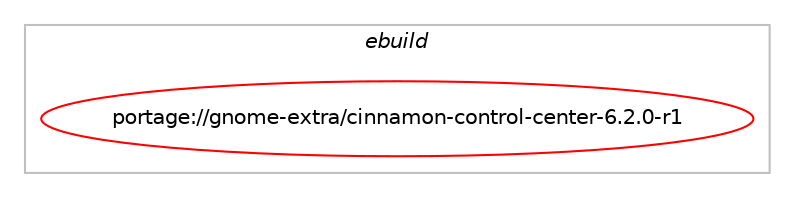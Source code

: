 digraph prolog {

# *************
# Graph options
# *************

newrank=true;
concentrate=true;
compound=true;
graph [rankdir=LR,fontname=Helvetica,fontsize=10,ranksep=1.5];#, ranksep=2.5, nodesep=0.2];
edge  [arrowhead=vee];
node  [fontname=Helvetica,fontsize=10];

# **********
# The ebuild
# **********

subgraph cluster_leftcol {
color=gray;
label=<<i>ebuild</i>>;
id [label="portage://gnome-extra/cinnamon-control-center-6.2.0-r1", color=red, width=4, href="../gnome-extra/cinnamon-control-center-6.2.0-r1.svg"];
}

# ****************
# The dependencies
# ****************

subgraph cluster_midcol {
color=gray;
label=<<i>dependencies</i>>;
subgraph cluster_compile {
fillcolor="#eeeeee";
style=filled;
label=<<i>compile</i>>;
# *** BEGIN UNKNOWN DEPENDENCY TYPE (TODO) ***
# id -> equal(use_conditional_group(positive,colord,portage://gnome-extra/cinnamon-control-center-6.2.0-r1,[package_dependency(portage://gnome-extra/cinnamon-control-center-6.2.0-r1,install,no,x11-misc,colord,greaterequal,[0.1.14,,,0.1.14],[slot(0),equal],[])]))
# *** END UNKNOWN DEPENDENCY TYPE (TODO) ***

# *** BEGIN UNKNOWN DEPENDENCY TYPE (TODO) ***
# id -> equal(use_conditional_group(positive,input_devices_wacom,portage://gnome-extra/cinnamon-control-center-6.2.0-r1,[package_dependency(portage://gnome-extra/cinnamon-control-center-6.2.0-r1,install,no,dev-libs,libwacom,greaterequal,[0.7,,,0.7],any_same_slot,[]),package_dependency(portage://gnome-extra/cinnamon-control-center-6.2.0-r1,install,no,x11-libs,libXi,greaterequal,[1.2,,,1.2],[],[])]))
# *** END UNKNOWN DEPENDENCY TYPE (TODO) ***

# *** BEGIN UNKNOWN DEPENDENCY TYPE (TODO) ***
# id -> equal(use_conditional_group(positive,networkmanager,portage://gnome-extra/cinnamon-control-center-6.2.0-r1,[package_dependency(portage://gnome-extra/cinnamon-control-center-6.2.0-r1,install,no,gnome-extra,nm-applet,greaterequal,[1.2.0,,,1.2.0],[],[]),package_dependency(portage://gnome-extra/cinnamon-control-center-6.2.0-r1,install,no,net-libs,libnma,greaterequal,[1.8.34,,,1.8.34],[],[]),package_dependency(portage://gnome-extra/cinnamon-control-center-6.2.0-r1,install,no,net-misc,networkmanager,greaterequal,[1.2.0,,,1.2.0],[],[use(optenable(modemmanager),none)]),use_conditional_group(positive,modemmanager,portage://gnome-extra/cinnamon-control-center-6.2.0-r1,[package_dependency(portage://gnome-extra/cinnamon-control-center-6.2.0-r1,install,no,net-misc,modemmanager,greaterequal,[0.7,,,0.7],any_same_slot,[])])]))
# *** END UNKNOWN DEPENDENCY TYPE (TODO) ***

# *** BEGIN UNKNOWN DEPENDENCY TYPE (TODO) ***
# id -> equal(package_dependency(portage://gnome-extra/cinnamon-control-center-6.2.0-r1,install,no,app-accessibility,at-spi2-core,none,[,,],[slot(2)],[]))
# *** END UNKNOWN DEPENDENCY TYPE (TODO) ***

# *** BEGIN UNKNOWN DEPENDENCY TYPE (TODO) ***
# id -> equal(package_dependency(portage://gnome-extra/cinnamon-control-center-6.2.0-r1,install,no,app-text,iso-codes,none,[,,],[],[]))
# *** END UNKNOWN DEPENDENCY TYPE (TODO) ***

# *** BEGIN UNKNOWN DEPENDENCY TYPE (TODO) ***
# id -> equal(package_dependency(portage://gnome-extra/cinnamon-control-center-6.2.0-r1,install,no,dev-libs,glib,greaterequal,[2.44.0,,,2.44.0],[slot(2)],[]))
# *** END UNKNOWN DEPENDENCY TYPE (TODO) ***

# *** BEGIN UNKNOWN DEPENDENCY TYPE (TODO) ***
# id -> equal(package_dependency(portage://gnome-extra/cinnamon-control-center-6.2.0-r1,install,no,dev-libs,libgudev,greaterequal,[232,,,232],[],[]))
# *** END UNKNOWN DEPENDENCY TYPE (TODO) ***

# *** BEGIN UNKNOWN DEPENDENCY TYPE (TODO) ***
# id -> equal(package_dependency(portage://gnome-extra/cinnamon-control-center-6.2.0-r1,install,no,gnome-base,libgnomekbd,greaterequal,[3.0.0,,,3.0.0],[slot(0),equal],[]))
# *** END UNKNOWN DEPENDENCY TYPE (TODO) ***

# *** BEGIN UNKNOWN DEPENDENCY TYPE (TODO) ***
# id -> equal(package_dependency(portage://gnome-extra/cinnamon-control-center-6.2.0-r1,install,no,gnome-extra,cinnamon-desktop,greaterequal,[6.2,,,6.2],[slot(0),equal],[]))
# *** END UNKNOWN DEPENDENCY TYPE (TODO) ***

# *** BEGIN UNKNOWN DEPENDENCY TYPE (TODO) ***
# id -> equal(package_dependency(portage://gnome-extra/cinnamon-control-center-6.2.0-r1,install,no,gnome-extra,cinnamon-menus,greaterequal,[6.2,,,6.2],[],[]))
# *** END UNKNOWN DEPENDENCY TYPE (TODO) ***

# *** BEGIN UNKNOWN DEPENDENCY TYPE (TODO) ***
# id -> equal(package_dependency(portage://gnome-extra/cinnamon-control-center-6.2.0-r1,install,no,media-libs,fontconfig,none,[,,],[],[]))
# *** END UNKNOWN DEPENDENCY TYPE (TODO) ***

# *** BEGIN UNKNOWN DEPENDENCY TYPE (TODO) ***
# id -> equal(package_dependency(portage://gnome-extra/cinnamon-control-center-6.2.0-r1,install,no,sys-auth,polkit,greaterequal,[0.103,,,0.103],[],[]))
# *** END UNKNOWN DEPENDENCY TYPE (TODO) ***

# *** BEGIN UNKNOWN DEPENDENCY TYPE (TODO) ***
# id -> equal(package_dependency(portage://gnome-extra/cinnamon-control-center-6.2.0-r1,install,no,sys-power,upower,greaterequal,[0.99.8,,,0.99.8],any_same_slot,[]))
# *** END UNKNOWN DEPENDENCY TYPE (TODO) ***

# *** BEGIN UNKNOWN DEPENDENCY TYPE (TODO) ***
# id -> equal(package_dependency(portage://gnome-extra/cinnamon-control-center-6.2.0-r1,install,no,x11-base,xorg-proto,none,[,,],[],[]))
# *** END UNKNOWN DEPENDENCY TYPE (TODO) ***

# *** BEGIN UNKNOWN DEPENDENCY TYPE (TODO) ***
# id -> equal(package_dependency(portage://gnome-extra/cinnamon-control-center-6.2.0-r1,install,no,x11-libs,cairo,none,[,,],[],[]))
# *** END UNKNOWN DEPENDENCY TYPE (TODO) ***

# *** BEGIN UNKNOWN DEPENDENCY TYPE (TODO) ***
# id -> equal(package_dependency(portage://gnome-extra/cinnamon-control-center-6.2.0-r1,install,no,x11-libs,gdk-pixbuf,greaterequal,[2.23.0,,,2.23.0],[slot(2)],[]))
# *** END UNKNOWN DEPENDENCY TYPE (TODO) ***

# *** BEGIN UNKNOWN DEPENDENCY TYPE (TODO) ***
# id -> equal(package_dependency(portage://gnome-extra/cinnamon-control-center-6.2.0-r1,install,no,x11-libs,gtk+,greaterequal,[3.24.41,,-r1,3.24.41-r1],[slot(3)],[use(optenable(wayland),none),use(enable(X),none)]))
# *** END UNKNOWN DEPENDENCY TYPE (TODO) ***

# *** BEGIN UNKNOWN DEPENDENCY TYPE (TODO) ***
# id -> equal(package_dependency(portage://gnome-extra/cinnamon-control-center-6.2.0-r1,install,no,x11-libs,libX11,none,[,,],[],[]))
# *** END UNKNOWN DEPENDENCY TYPE (TODO) ***

# *** BEGIN UNKNOWN DEPENDENCY TYPE (TODO) ***
# id -> equal(package_dependency(portage://gnome-extra/cinnamon-control-center-6.2.0-r1,install,no,x11-libs,libnotify,greaterequal,[0.7.3,,,0.7.3],[],[]))
# *** END UNKNOWN DEPENDENCY TYPE (TODO) ***

# *** BEGIN UNKNOWN DEPENDENCY TYPE (TODO) ***
# id -> equal(package_dependency(portage://gnome-extra/cinnamon-control-center-6.2.0-r1,install,no,x11-libs,libxklavier,greaterequal,[5.1,,,5.1],any_same_slot,[]))
# *** END UNKNOWN DEPENDENCY TYPE (TODO) ***

# *** BEGIN UNKNOWN DEPENDENCY TYPE (TODO) ***
# id -> equal(package_dependency(portage://gnome-extra/cinnamon-control-center-6.2.0-r1,install,no,x11-libs,pango,none,[,,],[],[]))
# *** END UNKNOWN DEPENDENCY TYPE (TODO) ***

}
subgraph cluster_compileandrun {
fillcolor="#eeeeee";
style=filled;
label=<<i>compile and run</i>>;
}
subgraph cluster_run {
fillcolor="#eeeeee";
style=filled;
label=<<i>run</i>>;
# *** BEGIN UNKNOWN DEPENDENCY TYPE (TODO) ***
# id -> equal(use_conditional_group(negative,systemd,portage://gnome-extra/cinnamon-control-center-6.2.0-r1,[package_dependency(portage://gnome-extra/cinnamon-control-center-6.2.0-r1,run,no,app-admin,openrc-settingsd,none,[,,],[],[])]))
# *** END UNKNOWN DEPENDENCY TYPE (TODO) ***

# *** BEGIN UNKNOWN DEPENDENCY TYPE (TODO) ***
# id -> equal(use_conditional_group(positive,colord,portage://gnome-extra/cinnamon-control-center-6.2.0-r1,[package_dependency(portage://gnome-extra/cinnamon-control-center-6.2.0-r1,run,no,gnome-extra,gnome-color-manager,greaterequal,[3,,,3],[],[])]))
# *** END UNKNOWN DEPENDENCY TYPE (TODO) ***

# *** BEGIN UNKNOWN DEPENDENCY TYPE (TODO) ***
# id -> equal(use_conditional_group(positive,colord,portage://gnome-extra/cinnamon-control-center-6.2.0-r1,[package_dependency(portage://gnome-extra/cinnamon-control-center-6.2.0-r1,run,no,x11-misc,colord,greaterequal,[0.1.14,,,0.1.14],[slot(0),equal],[])]))
# *** END UNKNOWN DEPENDENCY TYPE (TODO) ***

# *** BEGIN UNKNOWN DEPENDENCY TYPE (TODO) ***
# id -> equal(use_conditional_group(positive,input_devices_wacom,portage://gnome-extra/cinnamon-control-center-6.2.0-r1,[package_dependency(portage://gnome-extra/cinnamon-control-center-6.2.0-r1,run,no,dev-libs,libwacom,greaterequal,[0.7,,,0.7],any_same_slot,[]),package_dependency(portage://gnome-extra/cinnamon-control-center-6.2.0-r1,run,no,x11-libs,libXi,greaterequal,[1.2,,,1.2],[],[])]))
# *** END UNKNOWN DEPENDENCY TYPE (TODO) ***

# *** BEGIN UNKNOWN DEPENDENCY TYPE (TODO) ***
# id -> equal(use_conditional_group(positive,input_devices_wacom,portage://gnome-extra/cinnamon-control-center-6.2.0-r1,[package_dependency(portage://gnome-extra/cinnamon-control-center-6.2.0-r1,run,no,gnome-extra,cinnamon-settings-daemon,none,[,,],[],[use(enable(input_devices_wacom),none)])]))
# *** END UNKNOWN DEPENDENCY TYPE (TODO) ***

# *** BEGIN UNKNOWN DEPENDENCY TYPE (TODO) ***
# id -> equal(use_conditional_group(positive,networkmanager,portage://gnome-extra/cinnamon-control-center-6.2.0-r1,[package_dependency(portage://gnome-extra/cinnamon-control-center-6.2.0-r1,run,no,gnome-extra,nm-applet,greaterequal,[1.2.0,,,1.2.0],[],[]),package_dependency(portage://gnome-extra/cinnamon-control-center-6.2.0-r1,run,no,net-libs,libnma,greaterequal,[1.8.34,,,1.8.34],[],[]),package_dependency(portage://gnome-extra/cinnamon-control-center-6.2.0-r1,run,no,net-misc,networkmanager,greaterequal,[1.2.0,,,1.2.0],[],[use(optenable(modemmanager),none)]),use_conditional_group(positive,modemmanager,portage://gnome-extra/cinnamon-control-center-6.2.0-r1,[package_dependency(portage://gnome-extra/cinnamon-control-center-6.2.0-r1,run,no,net-misc,modemmanager,greaterequal,[0.7,,,0.7],any_same_slot,[])])]))
# *** END UNKNOWN DEPENDENCY TYPE (TODO) ***

# *** BEGIN UNKNOWN DEPENDENCY TYPE (TODO) ***
# id -> equal(use_conditional_group(positive,systemd,portage://gnome-extra/cinnamon-control-center-6.2.0-r1,[package_dependency(portage://gnome-extra/cinnamon-control-center-6.2.0-r1,run,no,sys-apps,systemd,greaterequal,[31,,,31],[],[])]))
# *** END UNKNOWN DEPENDENCY TYPE (TODO) ***

# *** BEGIN UNKNOWN DEPENDENCY TYPE (TODO) ***
# id -> equal(package_dependency(portage://gnome-extra/cinnamon-control-center-6.2.0-r1,run,no,app-accessibility,at-spi2-core,none,[,,],[slot(2)],[]))
# *** END UNKNOWN DEPENDENCY TYPE (TODO) ***

# *** BEGIN UNKNOWN DEPENDENCY TYPE (TODO) ***
# id -> equal(package_dependency(portage://gnome-extra/cinnamon-control-center-6.2.0-r1,run,no,dev-libs,glib,greaterequal,[2.44.0,,,2.44.0],[slot(2)],[]))
# *** END UNKNOWN DEPENDENCY TYPE (TODO) ***

# *** BEGIN UNKNOWN DEPENDENCY TYPE (TODO) ***
# id -> equal(package_dependency(portage://gnome-extra/cinnamon-control-center-6.2.0-r1,run,no,dev-libs,libgudev,greaterequal,[232,,,232],[],[]))
# *** END UNKNOWN DEPENDENCY TYPE (TODO) ***

# *** BEGIN UNKNOWN DEPENDENCY TYPE (TODO) ***
# id -> equal(package_dependency(portage://gnome-extra/cinnamon-control-center-6.2.0-r1,run,no,gnome-base,libgnomekbd,greaterequal,[3.0.0,,,3.0.0],[slot(0),equal],[]))
# *** END UNKNOWN DEPENDENCY TYPE (TODO) ***

# *** BEGIN UNKNOWN DEPENDENCY TYPE (TODO) ***
# id -> equal(package_dependency(portage://gnome-extra/cinnamon-control-center-6.2.0-r1,run,no,gnome-extra,cinnamon-desktop,greaterequal,[6.2,,,6.2],[slot(0),equal],[]))
# *** END UNKNOWN DEPENDENCY TYPE (TODO) ***

# *** BEGIN UNKNOWN DEPENDENCY TYPE (TODO) ***
# id -> equal(package_dependency(portage://gnome-extra/cinnamon-control-center-6.2.0-r1,run,no,gnome-extra,cinnamon-menus,greaterequal,[6.2,,,6.2],[],[]))
# *** END UNKNOWN DEPENDENCY TYPE (TODO) ***

# *** BEGIN UNKNOWN DEPENDENCY TYPE (TODO) ***
# id -> equal(package_dependency(portage://gnome-extra/cinnamon-control-center-6.2.0-r1,run,no,media-libs,fontconfig,none,[,,],[],[]))
# *** END UNKNOWN DEPENDENCY TYPE (TODO) ***

# *** BEGIN UNKNOWN DEPENDENCY TYPE (TODO) ***
# id -> equal(package_dependency(portage://gnome-extra/cinnamon-control-center-6.2.0-r1,run,no,sys-auth,polkit,greaterequal,[0.103,,,0.103],[],[]))
# *** END UNKNOWN DEPENDENCY TYPE (TODO) ***

# *** BEGIN UNKNOWN DEPENDENCY TYPE (TODO) ***
# id -> equal(package_dependency(portage://gnome-extra/cinnamon-control-center-6.2.0-r1,run,no,sys-power,upower,greaterequal,[0.99.8,,,0.99.8],any_same_slot,[]))
# *** END UNKNOWN DEPENDENCY TYPE (TODO) ***

# *** BEGIN UNKNOWN DEPENDENCY TYPE (TODO) ***
# id -> equal(package_dependency(portage://gnome-extra/cinnamon-control-center-6.2.0-r1,run,no,x11-libs,cairo,none,[,,],[],[]))
# *** END UNKNOWN DEPENDENCY TYPE (TODO) ***

# *** BEGIN UNKNOWN DEPENDENCY TYPE (TODO) ***
# id -> equal(package_dependency(portage://gnome-extra/cinnamon-control-center-6.2.0-r1,run,no,x11-libs,gdk-pixbuf,greaterequal,[2.23.0,,,2.23.0],[slot(2)],[]))
# *** END UNKNOWN DEPENDENCY TYPE (TODO) ***

# *** BEGIN UNKNOWN DEPENDENCY TYPE (TODO) ***
# id -> equal(package_dependency(portage://gnome-extra/cinnamon-control-center-6.2.0-r1,run,no,x11-libs,gtk+,greaterequal,[3.24.41,,-r1,3.24.41-r1],[slot(3)],[use(optenable(wayland),none),use(enable(X),none)]))
# *** END UNKNOWN DEPENDENCY TYPE (TODO) ***

# *** BEGIN UNKNOWN DEPENDENCY TYPE (TODO) ***
# id -> equal(package_dependency(portage://gnome-extra/cinnamon-control-center-6.2.0-r1,run,no,x11-libs,libX11,none,[,,],[],[]))
# *** END UNKNOWN DEPENDENCY TYPE (TODO) ***

# *** BEGIN UNKNOWN DEPENDENCY TYPE (TODO) ***
# id -> equal(package_dependency(portage://gnome-extra/cinnamon-control-center-6.2.0-r1,run,no,x11-libs,libnotify,greaterequal,[0.7.3,,,0.7.3],[],[]))
# *** END UNKNOWN DEPENDENCY TYPE (TODO) ***

# *** BEGIN UNKNOWN DEPENDENCY TYPE (TODO) ***
# id -> equal(package_dependency(portage://gnome-extra/cinnamon-control-center-6.2.0-r1,run,no,x11-libs,libxklavier,greaterequal,[5.1,,,5.1],any_same_slot,[]))
# *** END UNKNOWN DEPENDENCY TYPE (TODO) ***

# *** BEGIN UNKNOWN DEPENDENCY TYPE (TODO) ***
# id -> equal(package_dependency(portage://gnome-extra/cinnamon-control-center-6.2.0-r1,run,no,x11-libs,pango,none,[,,],[],[]))
# *** END UNKNOWN DEPENDENCY TYPE (TODO) ***

# *** BEGIN UNKNOWN DEPENDENCY TYPE (TODO) ***
# id -> equal(package_dependency(portage://gnome-extra/cinnamon-control-center-6.2.0-r1,run,no,x11-themes,adwaita-icon-theme,none,[,,],[],[]))
# *** END UNKNOWN DEPENDENCY TYPE (TODO) ***

}
}

# **************
# The candidates
# **************

subgraph cluster_choices {
rank=same;
color=gray;
label=<<i>candidates</i>>;

}

}
